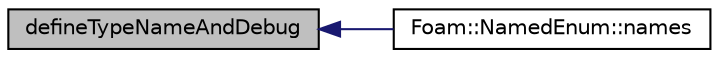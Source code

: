 digraph "defineTypeNameAndDebug"
{
  bgcolor="transparent";
  edge [fontname="Helvetica",fontsize="10",labelfontname="Helvetica",labelfontsize="10"];
  node [fontname="Helvetica",fontsize="10",shape=record];
  rankdir="LR";
  Node1 [label="defineTypeNameAndDebug",height=0.2,width=0.4,color="black", fillcolor="grey75", style="filled", fontcolor="black"];
  Node1 -> Node2 [dir="back",color="midnightblue",fontsize="10",style="solid",fontname="Helvetica"];
  Node2 [label="Foam::NamedEnum::names",height=0.2,width=0.4,color="black",URL="$a01572.html#a7350da3a0edd92cd11e6c479c9967dc8"];
}

